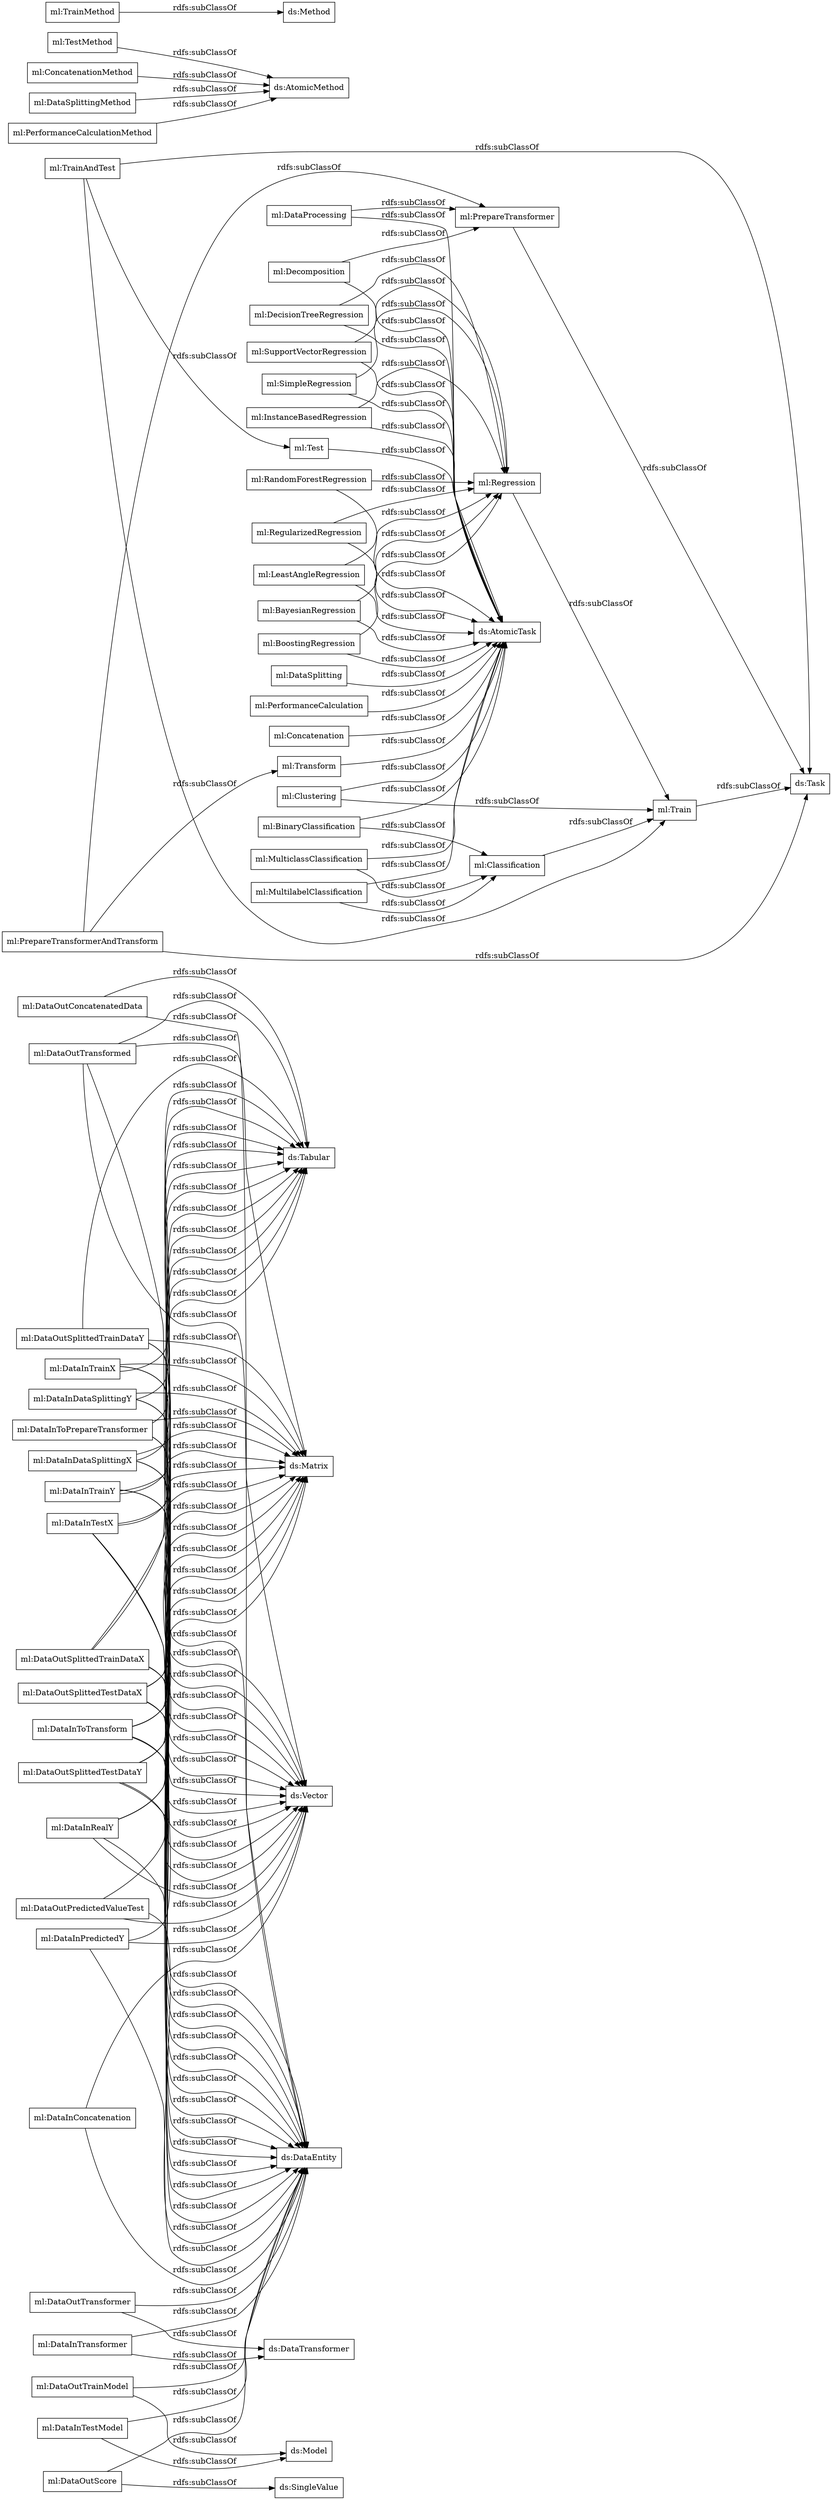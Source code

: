 digraph ar2dtool_diagram { 
rankdir=LR;
size="1000"
node [shape = rectangle, color="black"]; "ml:DataOutSplittedTestDataY" "ml:DataInTrainX" "ml:DataOutSplittedTrainDataX" "ml:Regression" "ml:Clustering" "ml:DataSplitting" "ml:TestMethod" "ml:MulticlassClassification" "ml:TrainAndTest" "ml:PerformanceCalculation" "ml:PrepareTransformer" "ml:RandomForestRegression" "ml:DataOutSplittedTrainDataY" "ml:DataInConcatenation" "ml:ConcatenationMethod" "ml:DataInRealY" "ml:DataInDataSplittingX" "ml:Test" "ml:DataInToTransform" "ml:DataOutScore" "ml:DataInToPrepareTransformer" "ml:DataOutTransformer" "ml:DataInPredictedY" "ml:RegularizedRegression" "ml:DataOutSplittedTestDataX" "ml:LeastAngleRegression" "ml:DataProcessing" "ml:Transform" "ml:Train" "ml:DataOutConcatenatedData" "ml:DataOutPredictedValueTest" "ml:BayesianRegression" "ml:BoostingRegression" "ml:SupportVectorRegression" "ml:DataInTrainY" "ml:Concatenation" "ml:DataSplittingMethod" "ml:Decomposition" "ml:PerformanceCalculationMethod" "ml:PrepareTransformerAndTransform" "ml:InstanceBasedRegression" "ml:DataInTestModel" "ml:DataOutTrainModel" "ml:MultilabelClassification" "ml:DecisionTreeRegression" "ml:DataOutTransformed" "ml:DataInDataSplittingY" "ml:SimpleRegression" "ml:BinaryClassification" "ml:Classification" "ml:DataInTestX" "ml:DataInTransformer" "ml:TrainMethod" ; /*classes style*/
	"ml:PrepareTransformer" -> "ds:Task" [ label = "rdfs:subClassOf" ];
	"ml:DataSplittingMethod" -> "ds:AtomicMethod" [ label = "rdfs:subClassOf" ];
	"ml:Test" -> "ds:AtomicTask" [ label = "rdfs:subClassOf" ];
	"ml:RandomForestRegression" -> "ml:Regression" [ label = "rdfs:subClassOf" ];
	"ml:RandomForestRegression" -> "ds:AtomicTask" [ label = "rdfs:subClassOf" ];
	"ml:DataInTestX" -> "ds:Tabular" [ label = "rdfs:subClassOf" ];
	"ml:DataInTestX" -> "ds:Vector" [ label = "rdfs:subClassOf" ];
	"ml:DataInTestX" -> "ds:Matrix" [ label = "rdfs:subClassOf" ];
	"ml:DataInTestX" -> "ds:DataEntity" [ label = "rdfs:subClassOf" ];
	"ml:DataOutSplittedTestDataY" -> "ds:Tabular" [ label = "rdfs:subClassOf" ];
	"ml:DataOutSplittedTestDataY" -> "ds:Vector" [ label = "rdfs:subClassOf" ];
	"ml:DataOutSplittedTestDataY" -> "ds:Matrix" [ label = "rdfs:subClassOf" ];
	"ml:DataOutSplittedTestDataY" -> "ds:DataEntity" [ label = "rdfs:subClassOf" ];
	"ml:SimpleRegression" -> "ml:Regression" [ label = "rdfs:subClassOf" ];
	"ml:SimpleRegression" -> "ds:AtomicTask" [ label = "rdfs:subClassOf" ];
	"ml:DataOutSplittedTrainDataY" -> "ds:Tabular" [ label = "rdfs:subClassOf" ];
	"ml:DataOutSplittedTrainDataY" -> "ds:Vector" [ label = "rdfs:subClassOf" ];
	"ml:DataOutSplittedTrainDataY" -> "ds:Matrix" [ label = "rdfs:subClassOf" ];
	"ml:DataOutSplittedTrainDataY" -> "ds:DataEntity" [ label = "rdfs:subClassOf" ];
	"ml:Decomposition" -> "ml:PrepareTransformer" [ label = "rdfs:subClassOf" ];
	"ml:Decomposition" -> "ds:AtomicTask" [ label = "rdfs:subClassOf" ];
	"ml:Clustering" -> "ml:Train" [ label = "rdfs:subClassOf" ];
	"ml:Clustering" -> "ds:AtomicTask" [ label = "rdfs:subClassOf" ];
	"ml:Regression" -> "ml:Train" [ label = "rdfs:subClassOf" ];
	"ml:DataOutPredictedValueTest" -> "ds:Vector" [ label = "rdfs:subClassOf" ];
	"ml:DataOutPredictedValueTest" -> "ds:Matrix" [ label = "rdfs:subClassOf" ];
	"ml:DataOutPredictedValueTest" -> "ds:DataEntity" [ label = "rdfs:subClassOf" ];
	"ml:BoostingRegression" -> "ml:Regression" [ label = "rdfs:subClassOf" ];
	"ml:BoostingRegression" -> "ds:AtomicTask" [ label = "rdfs:subClassOf" ];
	"ml:DataOutSplittedTestDataX" -> "ds:Tabular" [ label = "rdfs:subClassOf" ];
	"ml:DataOutSplittedTestDataX" -> "ds:Vector" [ label = "rdfs:subClassOf" ];
	"ml:DataOutSplittedTestDataX" -> "ds:Matrix" [ label = "rdfs:subClassOf" ];
	"ml:DataOutSplittedTestDataX" -> "ds:DataEntity" [ label = "rdfs:subClassOf" ];
	"ml:BinaryClassification" -> "ml:Classification" [ label = "rdfs:subClassOf" ];
	"ml:BinaryClassification" -> "ds:AtomicTask" [ label = "rdfs:subClassOf" ];
	"ml:DataOutSplittedTrainDataX" -> "ds:Tabular" [ label = "rdfs:subClassOf" ];
	"ml:DataOutSplittedTrainDataX" -> "ds:Vector" [ label = "rdfs:subClassOf" ];
	"ml:DataOutSplittedTrainDataX" -> "ds:Matrix" [ label = "rdfs:subClassOf" ];
	"ml:DataOutSplittedTrainDataX" -> "ds:DataEntity" [ label = "rdfs:subClassOf" ];
	"ml:RegularizedRegression" -> "ml:Regression" [ label = "rdfs:subClassOf" ];
	"ml:RegularizedRegression" -> "ds:AtomicTask" [ label = "rdfs:subClassOf" ];
	"ml:Concatenation" -> "ds:AtomicTask" [ label = "rdfs:subClassOf" ];
	"ml:DataInDataSplittingY" -> "ds:Tabular" [ label = "rdfs:subClassOf" ];
	"ml:DataInDataSplittingY" -> "ds:Vector" [ label = "rdfs:subClassOf" ];
	"ml:DataInDataSplittingY" -> "ds:Matrix" [ label = "rdfs:subClassOf" ];
	"ml:DataInDataSplittingY" -> "ds:DataEntity" [ label = "rdfs:subClassOf" ];
	"ml:DataSplitting" -> "ds:AtomicTask" [ label = "rdfs:subClassOf" ];
	"ml:DataInTestModel" -> "ds:Model" [ label = "rdfs:subClassOf" ];
	"ml:DataInTestModel" -> "ds:DataEntity" [ label = "rdfs:subClassOf" ];
	"ml:DataOutTransformer" -> "ds:DataTransformer" [ label = "rdfs:subClassOf" ];
	"ml:DataOutTransformer" -> "ds:DataEntity" [ label = "rdfs:subClassOf" ];
	"ml:DataInToTransform" -> "ds:Tabular" [ label = "rdfs:subClassOf" ];
	"ml:DataInToTransform" -> "ds:Vector" [ label = "rdfs:subClassOf" ];
	"ml:DataInToTransform" -> "ds:Matrix" [ label = "rdfs:subClassOf" ];
	"ml:DataInToTransform" -> "ds:DataEntity" [ label = "rdfs:subClassOf" ];
	"ml:PerformanceCalculationMethod" -> "ds:AtomicMethod" [ label = "rdfs:subClassOf" ];
	"ml:Transform" -> "ds:AtomicTask" [ label = "rdfs:subClassOf" ];
	"ml:MultilabelClassification" -> "ml:Classification" [ label = "rdfs:subClassOf" ];
	"ml:MultilabelClassification" -> "ds:AtomicTask" [ label = "rdfs:subClassOf" ];
	"ml:DataProcessing" -> "ml:PrepareTransformer" [ label = "rdfs:subClassOf" ];
	"ml:DataProcessing" -> "ds:AtomicTask" [ label = "rdfs:subClassOf" ];
	"ml:ConcatenationMethod" -> "ds:AtomicMethod" [ label = "rdfs:subClassOf" ];
	"ml:DataInDataSplittingX" -> "ds:Tabular" [ label = "rdfs:subClassOf" ];
	"ml:DataInDataSplittingX" -> "ds:Vector" [ label = "rdfs:subClassOf" ];
	"ml:DataInDataSplittingX" -> "ds:Matrix" [ label = "rdfs:subClassOf" ];
	"ml:DataInDataSplittingX" -> "ds:DataEntity" [ label = "rdfs:subClassOf" ];
	"ml:DataInTransformer" -> "ds:DataTransformer" [ label = "rdfs:subClassOf" ];
	"ml:DataInTransformer" -> "ds:DataEntity" [ label = "rdfs:subClassOf" ];
	"ml:LeastAngleRegression" -> "ml:Regression" [ label = "rdfs:subClassOf" ];
	"ml:LeastAngleRegression" -> "ds:AtomicTask" [ label = "rdfs:subClassOf" ];
	"ml:Classification" -> "ml:Train" [ label = "rdfs:subClassOf" ];
	"ml:TrainMethod" -> "ds:Method" [ label = "rdfs:subClassOf" ];
	"ml:Train" -> "ds:Task" [ label = "rdfs:subClassOf" ];
	"ml:DataOutScore" -> "ds:SingleValue" [ label = "rdfs:subClassOf" ];
	"ml:DataOutScore" -> "ds:DataEntity" [ label = "rdfs:subClassOf" ];
	"ml:DataInConcatenation" -> "ds:Vector" [ label = "rdfs:subClassOf" ];
	"ml:DataInConcatenation" -> "ds:DataEntity" [ label = "rdfs:subClassOf" ];
	"ml:PrepareTransformerAndTransform" -> "ml:Transform" [ label = "rdfs:subClassOf" ];
	"ml:PrepareTransformerAndTransform" -> "ml:PrepareTransformer" [ label = "rdfs:subClassOf" ];
	"ml:PrepareTransformerAndTransform" -> "ds:Task" [ label = "rdfs:subClassOf" ];
	"ml:DataInTrainY" -> "ds:Tabular" [ label = "rdfs:subClassOf" ];
	"ml:DataInTrainY" -> "ds:Vector" [ label = "rdfs:subClassOf" ];
	"ml:DataInTrainY" -> "ds:Matrix" [ label = "rdfs:subClassOf" ];
	"ml:DataInTrainY" -> "ds:DataEntity" [ label = "rdfs:subClassOf" ];
	"ml:TrainAndTest" -> "ml:Train" [ label = "rdfs:subClassOf" ];
	"ml:TrainAndTest" -> "ml:Test" [ label = "rdfs:subClassOf" ];
	"ml:TrainAndTest" -> "ds:Task" [ label = "rdfs:subClassOf" ];
	"ml:PerformanceCalculation" -> "ds:AtomicTask" [ label = "rdfs:subClassOf" ];
	"ml:SupportVectorRegression" -> "ml:Regression" [ label = "rdfs:subClassOf" ];
	"ml:SupportVectorRegression" -> "ds:AtomicTask" [ label = "rdfs:subClassOf" ];
	"ml:MulticlassClassification" -> "ml:Classification" [ label = "rdfs:subClassOf" ];
	"ml:MulticlassClassification" -> "ds:AtomicTask" [ label = "rdfs:subClassOf" ];
	"ml:DataInToPrepareTransformer" -> "ds:Tabular" [ label = "rdfs:subClassOf" ];
	"ml:DataInToPrepareTransformer" -> "ds:Vector" [ label = "rdfs:subClassOf" ];
	"ml:DataInToPrepareTransformer" -> "ds:Matrix" [ label = "rdfs:subClassOf" ];
	"ml:DataInToPrepareTransformer" -> "ds:DataEntity" [ label = "rdfs:subClassOf" ];
	"ml:DataOutTrainModel" -> "ds:Model" [ label = "rdfs:subClassOf" ];
	"ml:DataOutTrainModel" -> "ds:DataEntity" [ label = "rdfs:subClassOf" ];
	"ml:DataInTrainX" -> "ds:Tabular" [ label = "rdfs:subClassOf" ];
	"ml:DataInTrainX" -> "ds:Vector" [ label = "rdfs:subClassOf" ];
	"ml:DataInTrainX" -> "ds:Matrix" [ label = "rdfs:subClassOf" ];
	"ml:DataInTrainX" -> "ds:DataEntity" [ label = "rdfs:subClassOf" ];
	"ml:DataOutTransformed" -> "ds:Tabular" [ label = "rdfs:subClassOf" ];
	"ml:DataOutTransformed" -> "ds:Vector" [ label = "rdfs:subClassOf" ];
	"ml:DataOutTransformed" -> "ds:Matrix" [ label = "rdfs:subClassOf" ];
	"ml:DataOutTransformed" -> "ds:DataEntity" [ label = "rdfs:subClassOf" ];
	"ml:TestMethod" -> "ds:AtomicMethod" [ label = "rdfs:subClassOf" ];
	"ml:BayesianRegression" -> "ml:Regression" [ label = "rdfs:subClassOf" ];
	"ml:BayesianRegression" -> "ds:AtomicTask" [ label = "rdfs:subClassOf" ];
	"ml:DataInPredictedY" -> "ds:Vector" [ label = "rdfs:subClassOf" ];
	"ml:DataInPredictedY" -> "ds:Matrix" [ label = "rdfs:subClassOf" ];
	"ml:DataInPredictedY" -> "ds:DataEntity" [ label = "rdfs:subClassOf" ];
	"ml:InstanceBasedRegression" -> "ml:Regression" [ label = "rdfs:subClassOf" ];
	"ml:InstanceBasedRegression" -> "ds:AtomicTask" [ label = "rdfs:subClassOf" ];
	"ml:DataOutConcatenatedData" -> "ds:Tabular" [ label = "rdfs:subClassOf" ];
	"ml:DataOutConcatenatedData" -> "ds:DataEntity" [ label = "rdfs:subClassOf" ];
	"ml:DecisionTreeRegression" -> "ml:Regression" [ label = "rdfs:subClassOf" ];
	"ml:DecisionTreeRegression" -> "ds:AtomicTask" [ label = "rdfs:subClassOf" ];
	"ml:DataInRealY" -> "ds:Tabular" [ label = "rdfs:subClassOf" ];
	"ml:DataInRealY" -> "ds:Vector" [ label = "rdfs:subClassOf" ];
	"ml:DataInRealY" -> "ds:Matrix" [ label = "rdfs:subClassOf" ];
	"ml:DataInRealY" -> "ds:DataEntity" [ label = "rdfs:subClassOf" ];

}
